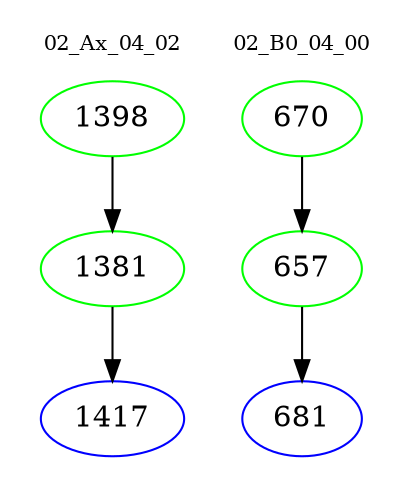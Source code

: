 digraph{
subgraph cluster_0 {
color = white
label = "02_Ax_04_02";
fontsize=10;
T0_1398 [label="1398", color="green"]
T0_1398 -> T0_1381 [color="black"]
T0_1381 [label="1381", color="green"]
T0_1381 -> T0_1417 [color="black"]
T0_1417 [label="1417", color="blue"]
}
subgraph cluster_1 {
color = white
label = "02_B0_04_00";
fontsize=10;
T1_670 [label="670", color="green"]
T1_670 -> T1_657 [color="black"]
T1_657 [label="657", color="green"]
T1_657 -> T1_681 [color="black"]
T1_681 [label="681", color="blue"]
}
}
